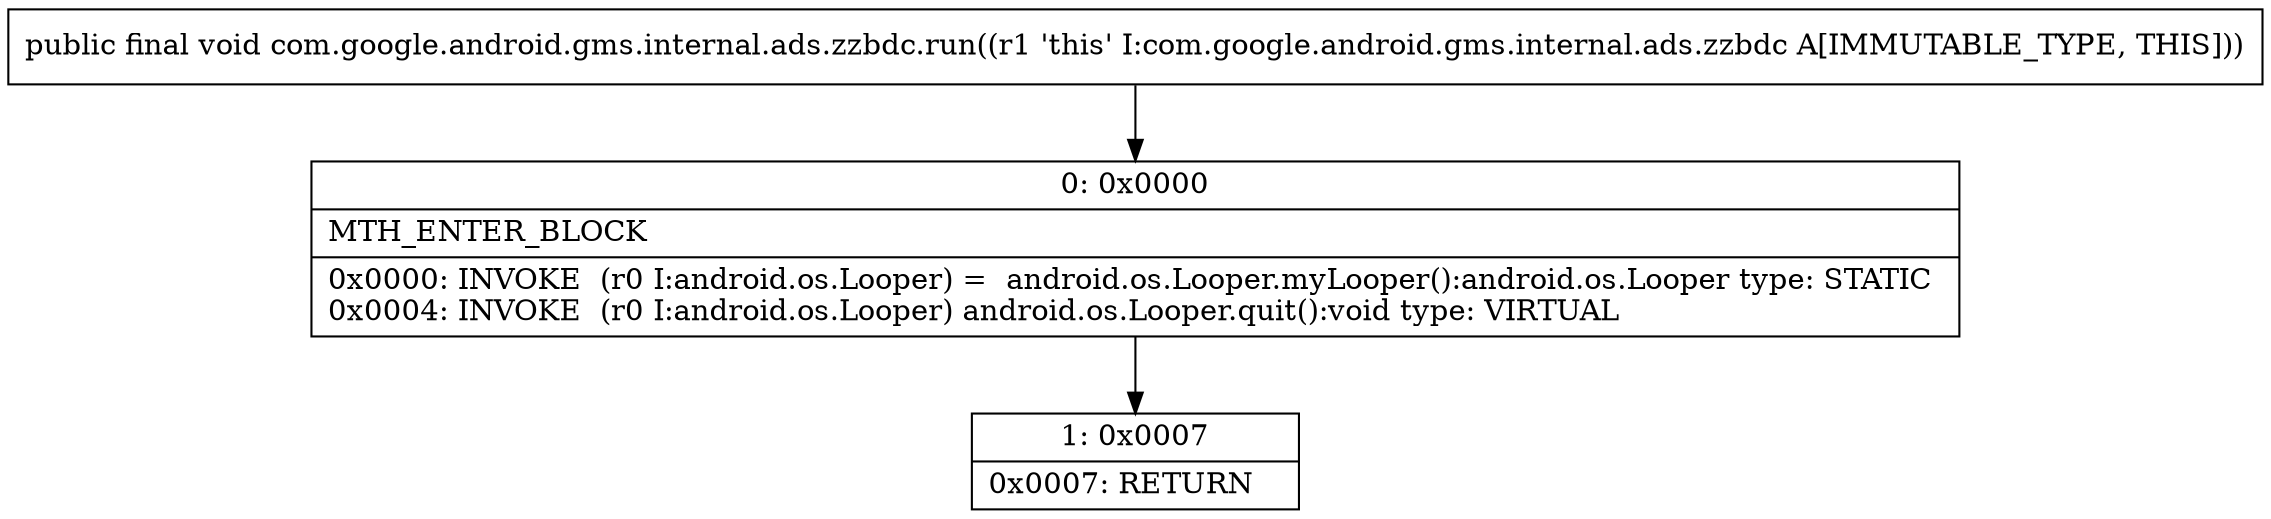 digraph "CFG forcom.google.android.gms.internal.ads.zzbdc.run()V" {
Node_0 [shape=record,label="{0\:\ 0x0000|MTH_ENTER_BLOCK\l|0x0000: INVOKE  (r0 I:android.os.Looper) =  android.os.Looper.myLooper():android.os.Looper type: STATIC \l0x0004: INVOKE  (r0 I:android.os.Looper) android.os.Looper.quit():void type: VIRTUAL \l}"];
Node_1 [shape=record,label="{1\:\ 0x0007|0x0007: RETURN   \l}"];
MethodNode[shape=record,label="{public final void com.google.android.gms.internal.ads.zzbdc.run((r1 'this' I:com.google.android.gms.internal.ads.zzbdc A[IMMUTABLE_TYPE, THIS])) }"];
MethodNode -> Node_0;
Node_0 -> Node_1;
}

